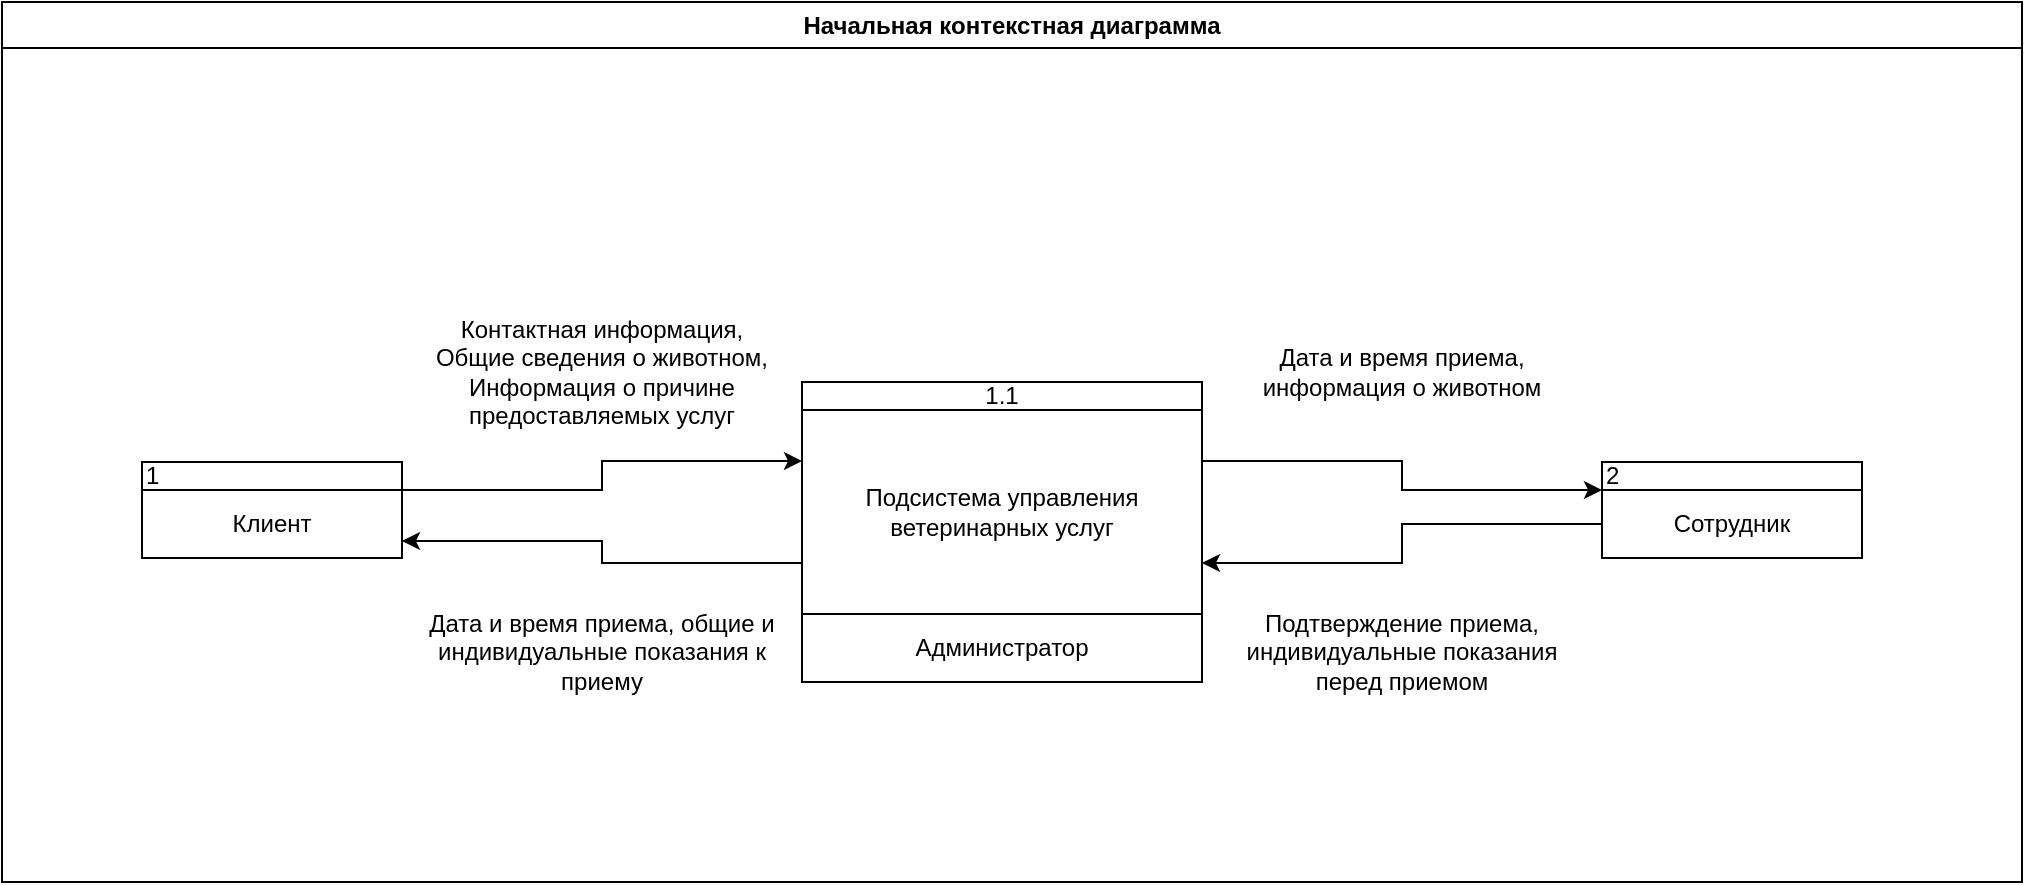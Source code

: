 <mxfile>
    <diagram id="RRAzaoYitpK-9rhb-ZoL" name="Page-1">
        <mxGraphModel dx="1430" dy="525" grid="1" gridSize="10" guides="1" tooltips="1" connect="1" arrows="1" fold="1" page="1" pageScale="1" pageWidth="850" pageHeight="1100" math="0" shadow="0">
            <root>
                <mxCell id="0"/>
                <mxCell id="1" parent="0"/>
                <mxCell id="9" value="" style="childLayout=tableLayout;recursiveResize=0;shadow=0;fillColor=none;" vertex="1" parent="1">
                    <mxGeometry x="340" y="630" width="200" height="150" as="geometry"/>
                </mxCell>
                <mxCell id="10" value="" style="shape=tableRow;horizontal=0;startSize=0;swimlaneHead=0;swimlaneBody=0;top=0;left=0;bottom=0;right=0;dropTarget=0;collapsible=0;recursiveResize=0;expand=0;fontStyle=0;fillColor=none;strokeColor=inherit;" vertex="1" parent="9">
                    <mxGeometry width="200" height="14" as="geometry"/>
                </mxCell>
                <mxCell id="11" value="1.1" style="connectable=0;recursiveResize=0;strokeColor=inherit;fillColor=none;align=center;whiteSpace=wrap;html=1;" vertex="1" parent="10">
                    <mxGeometry width="200" height="14" as="geometry">
                        <mxRectangle width="200" height="14" as="alternateBounds"/>
                    </mxGeometry>
                </mxCell>
                <mxCell id="14" style="shape=tableRow;horizontal=0;startSize=0;swimlaneHead=0;swimlaneBody=0;top=0;left=0;bottom=0;right=0;dropTarget=0;collapsible=0;recursiveResize=0;expand=0;fontStyle=0;fillColor=none;strokeColor=inherit;" vertex="1" parent="9">
                    <mxGeometry y="14" width="200" height="102" as="geometry"/>
                </mxCell>
                <mxCell id="15" value="Подсистема управления ветеринарных услуг" style="connectable=0;recursiveResize=0;strokeColor=inherit;fillColor=none;align=center;whiteSpace=wrap;html=1;" vertex="1" parent="14">
                    <mxGeometry width="200" height="102" as="geometry">
                        <mxRectangle width="200" height="102" as="alternateBounds"/>
                    </mxGeometry>
                </mxCell>
                <mxCell id="18" style="shape=tableRow;horizontal=0;startSize=0;swimlaneHead=0;swimlaneBody=0;top=0;left=0;bottom=0;right=0;dropTarget=0;collapsible=0;recursiveResize=0;expand=0;fontStyle=0;fillColor=none;strokeColor=inherit;" vertex="1" parent="9">
                    <mxGeometry y="116" width="200" height="34" as="geometry"/>
                </mxCell>
                <mxCell id="19" value="Администратор" style="connectable=0;recursiveResize=0;strokeColor=inherit;fillColor=none;align=center;whiteSpace=wrap;html=1;" vertex="1" parent="18">
                    <mxGeometry width="200" height="34" as="geometry">
                        <mxRectangle width="200" height="34" as="alternateBounds"/>
                    </mxGeometry>
                </mxCell>
                <mxCell id="25" value="" style="childLayout=tableLayout;recursiveResize=0;shadow=0;fillColor=none;" vertex="1" parent="1">
                    <mxGeometry x="10" y="670" width="130" height="48" as="geometry"/>
                </mxCell>
                <mxCell id="26" value="" style="shape=tableRow;horizontal=0;startSize=0;swimlaneHead=0;swimlaneBody=0;top=0;left=0;bottom=0;right=0;dropTarget=0;collapsible=0;recursiveResize=0;expand=0;fontStyle=0;fillColor=none;strokeColor=inherit;" vertex="1" parent="25">
                    <mxGeometry width="130" height="14" as="geometry"/>
                </mxCell>
                <mxCell id="27" value="1" style="connectable=0;recursiveResize=0;strokeColor=inherit;fillColor=none;align=left;whiteSpace=wrap;html=1;" vertex="1" parent="26">
                    <mxGeometry width="130" height="14" as="geometry">
                        <mxRectangle width="130" height="14" as="alternateBounds"/>
                    </mxGeometry>
                </mxCell>
                <mxCell id="30" style="shape=tableRow;horizontal=0;startSize=0;swimlaneHead=0;swimlaneBody=0;top=0;left=0;bottom=0;right=0;dropTarget=0;collapsible=0;recursiveResize=0;expand=0;fontStyle=0;fillColor=none;strokeColor=inherit;" vertex="1" parent="25">
                    <mxGeometry y="14" width="130" height="34" as="geometry"/>
                </mxCell>
                <mxCell id="31" value="Клиент" style="connectable=0;recursiveResize=0;strokeColor=inherit;fillColor=none;align=center;whiteSpace=wrap;html=1;" vertex="1" parent="30">
                    <mxGeometry width="130" height="34" as="geometry">
                        <mxRectangle width="130" height="34" as="alternateBounds"/>
                    </mxGeometry>
                </mxCell>
                <mxCell id="32" style="edgeStyle=orthogonalEdgeStyle;rounded=0;html=1;exitX=1;exitY=0;exitDx=0;exitDy=0;entryX=0;entryY=0.25;entryDx=0;entryDy=0;" edge="1" parent="1" source="30" target="14">
                    <mxGeometry relative="1" as="geometry">
                        <Array as="points">
                            <mxPoint x="240" y="684"/>
                            <mxPoint x="240" y="670"/>
                        </Array>
                    </mxGeometry>
                </mxCell>
                <mxCell id="33" style="edgeStyle=orthogonalEdgeStyle;rounded=0;html=1;exitX=1;exitY=0.75;exitDx=0;exitDy=0;entryX=0;entryY=0.75;entryDx=0;entryDy=0;startArrow=classic;startFill=1;endArrow=none;endFill=0;" edge="1" parent="1" source="30" target="14">
                    <mxGeometry relative="1" as="geometry"/>
                </mxCell>
                <mxCell id="34" value="Контактная информация, Общие сведения о животном,&lt;br&gt;Информация о причине предоставляемых услуг" style="text;html=1;strokeColor=none;fillColor=none;align=center;verticalAlign=middle;whiteSpace=wrap;rounded=0;" vertex="1" parent="1">
                    <mxGeometry x="150" y="590" width="180" height="70" as="geometry"/>
                </mxCell>
                <mxCell id="36" value="" style="childLayout=tableLayout;recursiveResize=0;shadow=0;fillColor=none;" vertex="1" parent="1">
                    <mxGeometry x="740" y="670" width="130" height="48" as="geometry"/>
                </mxCell>
                <mxCell id="37" value="" style="shape=tableRow;horizontal=0;startSize=0;swimlaneHead=0;swimlaneBody=0;top=0;left=0;bottom=0;right=0;dropTarget=0;collapsible=0;recursiveResize=0;expand=0;fontStyle=0;fillColor=none;strokeColor=inherit;" vertex="1" parent="36">
                    <mxGeometry width="130" height="14" as="geometry"/>
                </mxCell>
                <mxCell id="38" value="2" style="connectable=0;recursiveResize=0;strokeColor=inherit;fillColor=none;align=left;whiteSpace=wrap;html=1;" vertex="1" parent="37">
                    <mxGeometry width="130" height="14" as="geometry">
                        <mxRectangle width="130" height="14" as="alternateBounds"/>
                    </mxGeometry>
                </mxCell>
                <mxCell id="39" style="shape=tableRow;horizontal=0;startSize=0;swimlaneHead=0;swimlaneBody=0;top=0;left=0;bottom=0;right=0;dropTarget=0;collapsible=0;recursiveResize=0;expand=0;fontStyle=0;fillColor=none;strokeColor=inherit;" vertex="1" parent="36">
                    <mxGeometry y="14" width="130" height="34" as="geometry"/>
                </mxCell>
                <mxCell id="40" value="Сотрудник" style="connectable=0;recursiveResize=0;strokeColor=inherit;fillColor=none;align=center;whiteSpace=wrap;html=1;" vertex="1" parent="39">
                    <mxGeometry width="130" height="34" as="geometry">
                        <mxRectangle width="130" height="34" as="alternateBounds"/>
                    </mxGeometry>
                </mxCell>
                <mxCell id="41" style="edgeStyle=orthogonalEdgeStyle;rounded=0;html=1;exitX=1;exitY=0.25;exitDx=0;exitDy=0;entryX=0;entryY=0;entryDx=0;entryDy=0;" edge="1" parent="1" source="14" target="39">
                    <mxGeometry relative="1" as="geometry">
                        <Array as="points">
                            <mxPoint x="640" y="669"/>
                            <mxPoint x="640" y="684"/>
                        </Array>
                    </mxGeometry>
                </mxCell>
                <mxCell id="42" style="edgeStyle=orthogonalEdgeStyle;rounded=0;html=1;exitX=1;exitY=0.75;exitDx=0;exitDy=0;entryX=0;entryY=0.5;entryDx=0;entryDy=0;endArrow=none;endFill=0;startArrow=classic;startFill=1;" edge="1" parent="1" source="14" target="39">
                    <mxGeometry relative="1" as="geometry">
                        <Array as="points">
                            <mxPoint x="640" y="721"/>
                            <mxPoint x="640" y="701"/>
                        </Array>
                    </mxGeometry>
                </mxCell>
                <mxCell id="43" value="Дата и время приема, общие и индивидуальные показания к приему" style="text;html=1;strokeColor=none;fillColor=none;align=center;verticalAlign=middle;whiteSpace=wrap;rounded=0;" vertex="1" parent="1">
                    <mxGeometry x="150" y="730" width="180" height="70" as="geometry"/>
                </mxCell>
                <mxCell id="44" value="Дата и время приема, информация о животном" style="text;html=1;strokeColor=none;fillColor=none;align=center;verticalAlign=middle;whiteSpace=wrap;rounded=0;" vertex="1" parent="1">
                    <mxGeometry x="550" y="590" width="180" height="70" as="geometry"/>
                </mxCell>
                <mxCell id="45" value="Подтверждение приема, индивидуальные показания перед приемом" style="text;html=1;strokeColor=none;fillColor=none;align=center;verticalAlign=middle;whiteSpace=wrap;rounded=0;" vertex="1" parent="1">
                    <mxGeometry x="550" y="730" width="180" height="70" as="geometry"/>
                </mxCell>
                <mxCell id="47" value="Начальная контекстная диаграмма" style="swimlane;whiteSpace=wrap;html=1;" vertex="1" parent="1">
                    <mxGeometry x="-60" y="440" width="1010" height="440" as="geometry"/>
                </mxCell>
            </root>
        </mxGraphModel>
    </diagram>
</mxfile>